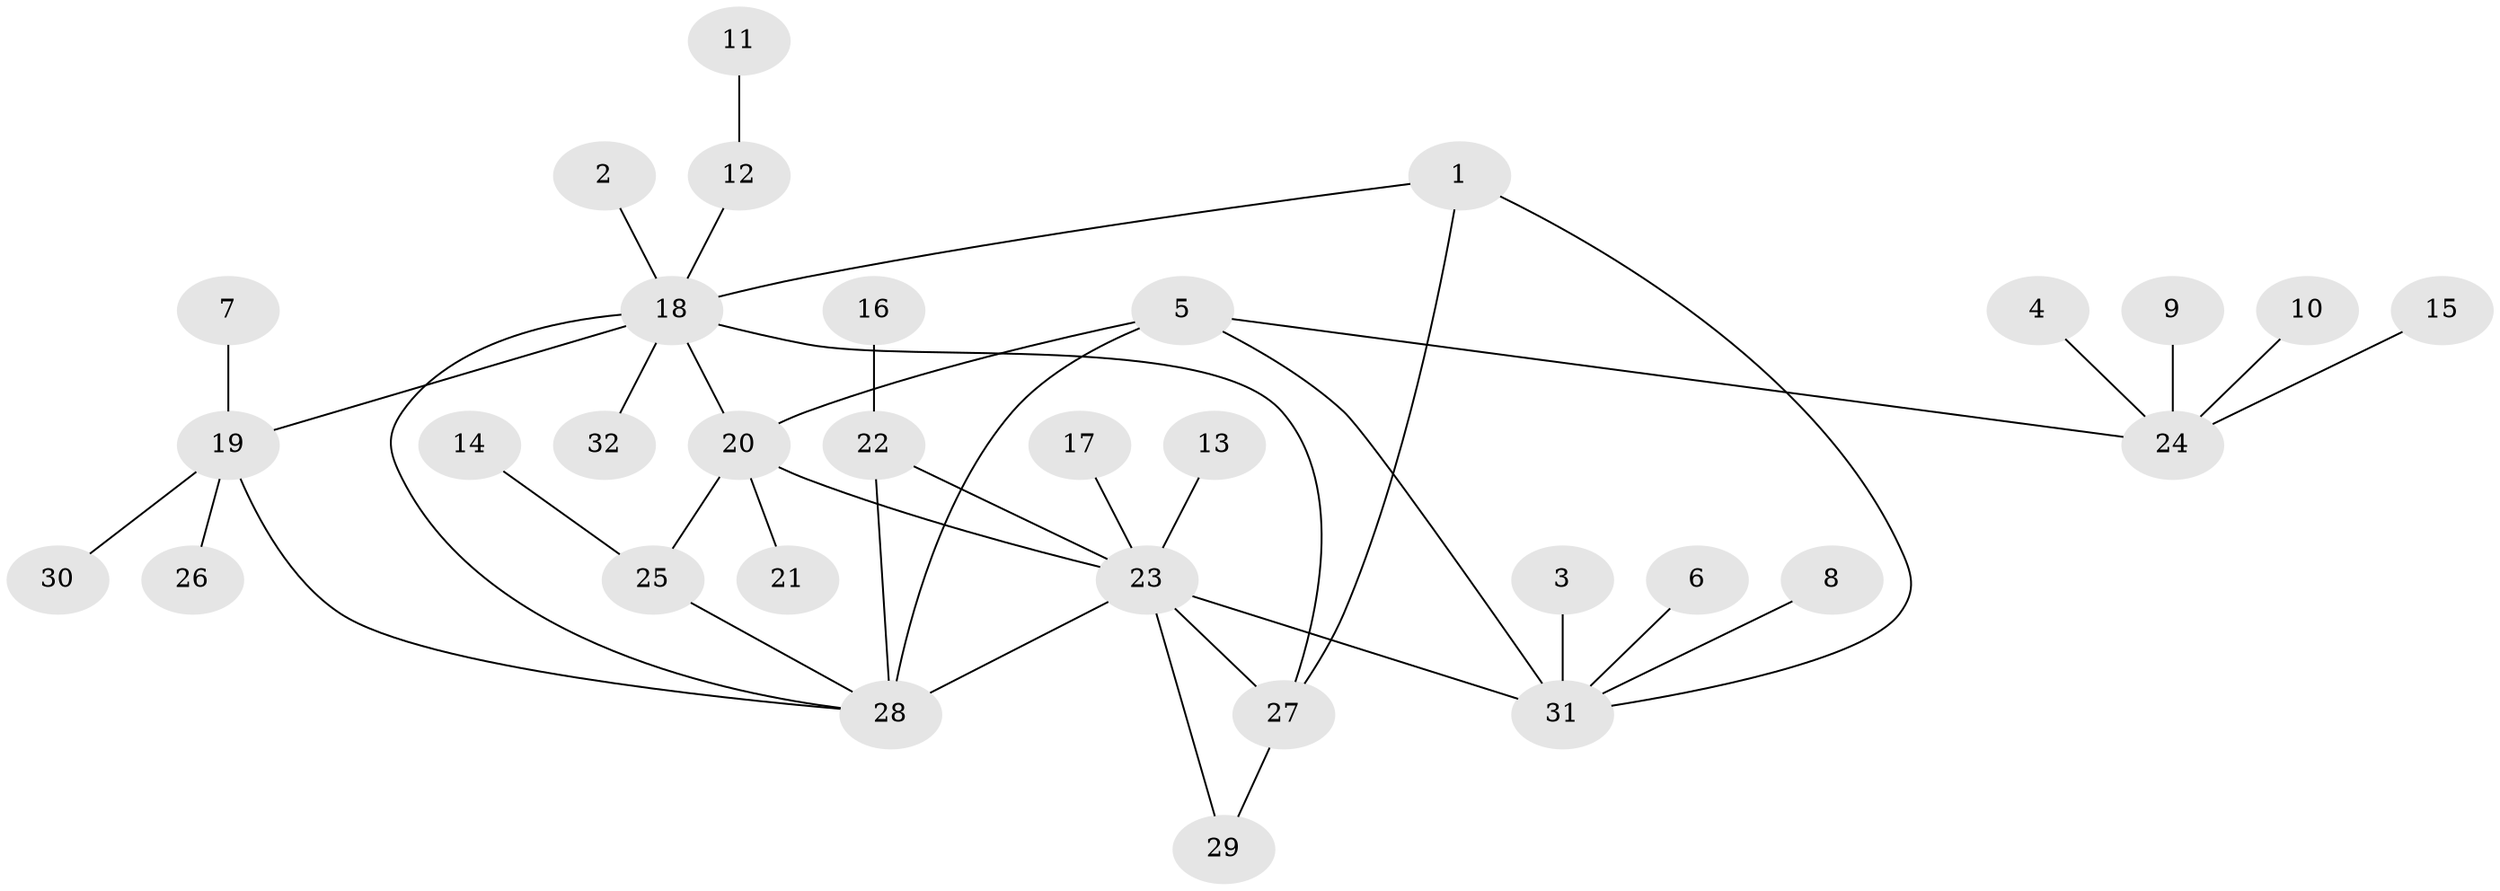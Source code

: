 // original degree distribution, {4: 0.07936507936507936, 5: 0.031746031746031744, 8: 0.047619047619047616, 6: 0.06349206349206349, 7: 0.015873015873015872, 3: 0.06349206349206349, 1: 0.5555555555555556, 2: 0.14285714285714285}
// Generated by graph-tools (version 1.1) at 2025/26/03/09/25 03:26:35]
// undirected, 32 vertices, 41 edges
graph export_dot {
graph [start="1"]
  node [color=gray90,style=filled];
  1;
  2;
  3;
  4;
  5;
  6;
  7;
  8;
  9;
  10;
  11;
  12;
  13;
  14;
  15;
  16;
  17;
  18;
  19;
  20;
  21;
  22;
  23;
  24;
  25;
  26;
  27;
  28;
  29;
  30;
  31;
  32;
  1 -- 18 [weight=1.0];
  1 -- 27 [weight=1.0];
  1 -- 31 [weight=1.0];
  2 -- 18 [weight=1.0];
  3 -- 31 [weight=1.0];
  4 -- 24 [weight=1.0];
  5 -- 20 [weight=1.0];
  5 -- 24 [weight=1.0];
  5 -- 28 [weight=2.0];
  5 -- 31 [weight=2.0];
  6 -- 31 [weight=1.0];
  7 -- 19 [weight=1.0];
  8 -- 31 [weight=1.0];
  9 -- 24 [weight=1.0];
  10 -- 24 [weight=1.0];
  11 -- 12 [weight=1.0];
  12 -- 18 [weight=1.0];
  13 -- 23 [weight=1.0];
  14 -- 25 [weight=1.0];
  15 -- 24 [weight=1.0];
  16 -- 22 [weight=1.0];
  17 -- 23 [weight=1.0];
  18 -- 19 [weight=1.0];
  18 -- 20 [weight=1.0];
  18 -- 27 [weight=1.0];
  18 -- 28 [weight=1.0];
  18 -- 32 [weight=1.0];
  19 -- 26 [weight=1.0];
  19 -- 28 [weight=1.0];
  19 -- 30 [weight=1.0];
  20 -- 21 [weight=1.0];
  20 -- 23 [weight=1.0];
  20 -- 25 [weight=2.0];
  22 -- 23 [weight=1.0];
  22 -- 28 [weight=1.0];
  23 -- 27 [weight=1.0];
  23 -- 28 [weight=1.0];
  23 -- 29 [weight=1.0];
  23 -- 31 [weight=1.0];
  25 -- 28 [weight=1.0];
  27 -- 29 [weight=1.0];
}
